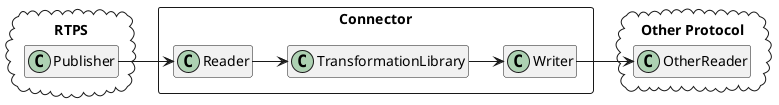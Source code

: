 @startuml

hide empty members

package "RTPS" <<Cloud>> {
    class Publisher
}

package "Connector" <<Rectangle>> {
    class Reader
    class TransformationLibrary
    class Writer
}

package "Other Protocol" <<Cloud>> {
    class OtherReader
}

Publisher -right-> Reader
Reader -right-> TransformationLibrary
TransformationLibrary -right-> Writer

OtherReader <- Writer

@enduml